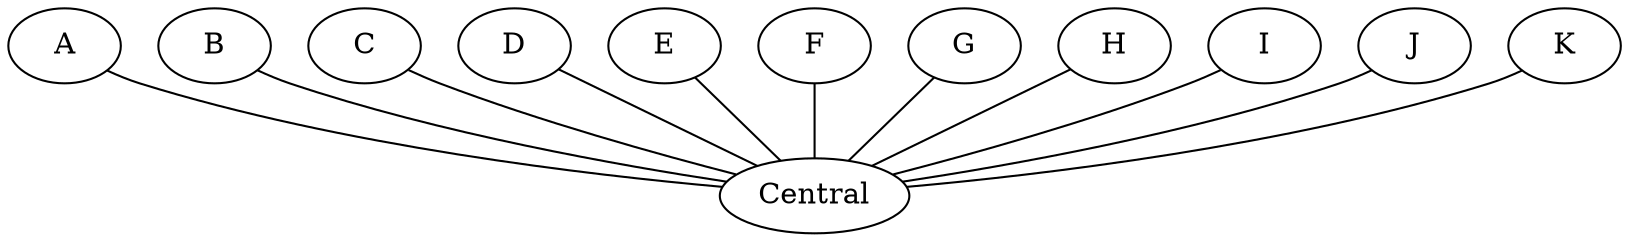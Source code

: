 graph {
    overlap=False;
    splines=True;
A -- Central
B -- Central
C -- Central
D -- Central
E -- Central
F -- Central
G -- Central
H -- Central
I -- Central
J -- Central
K -- Central
}
